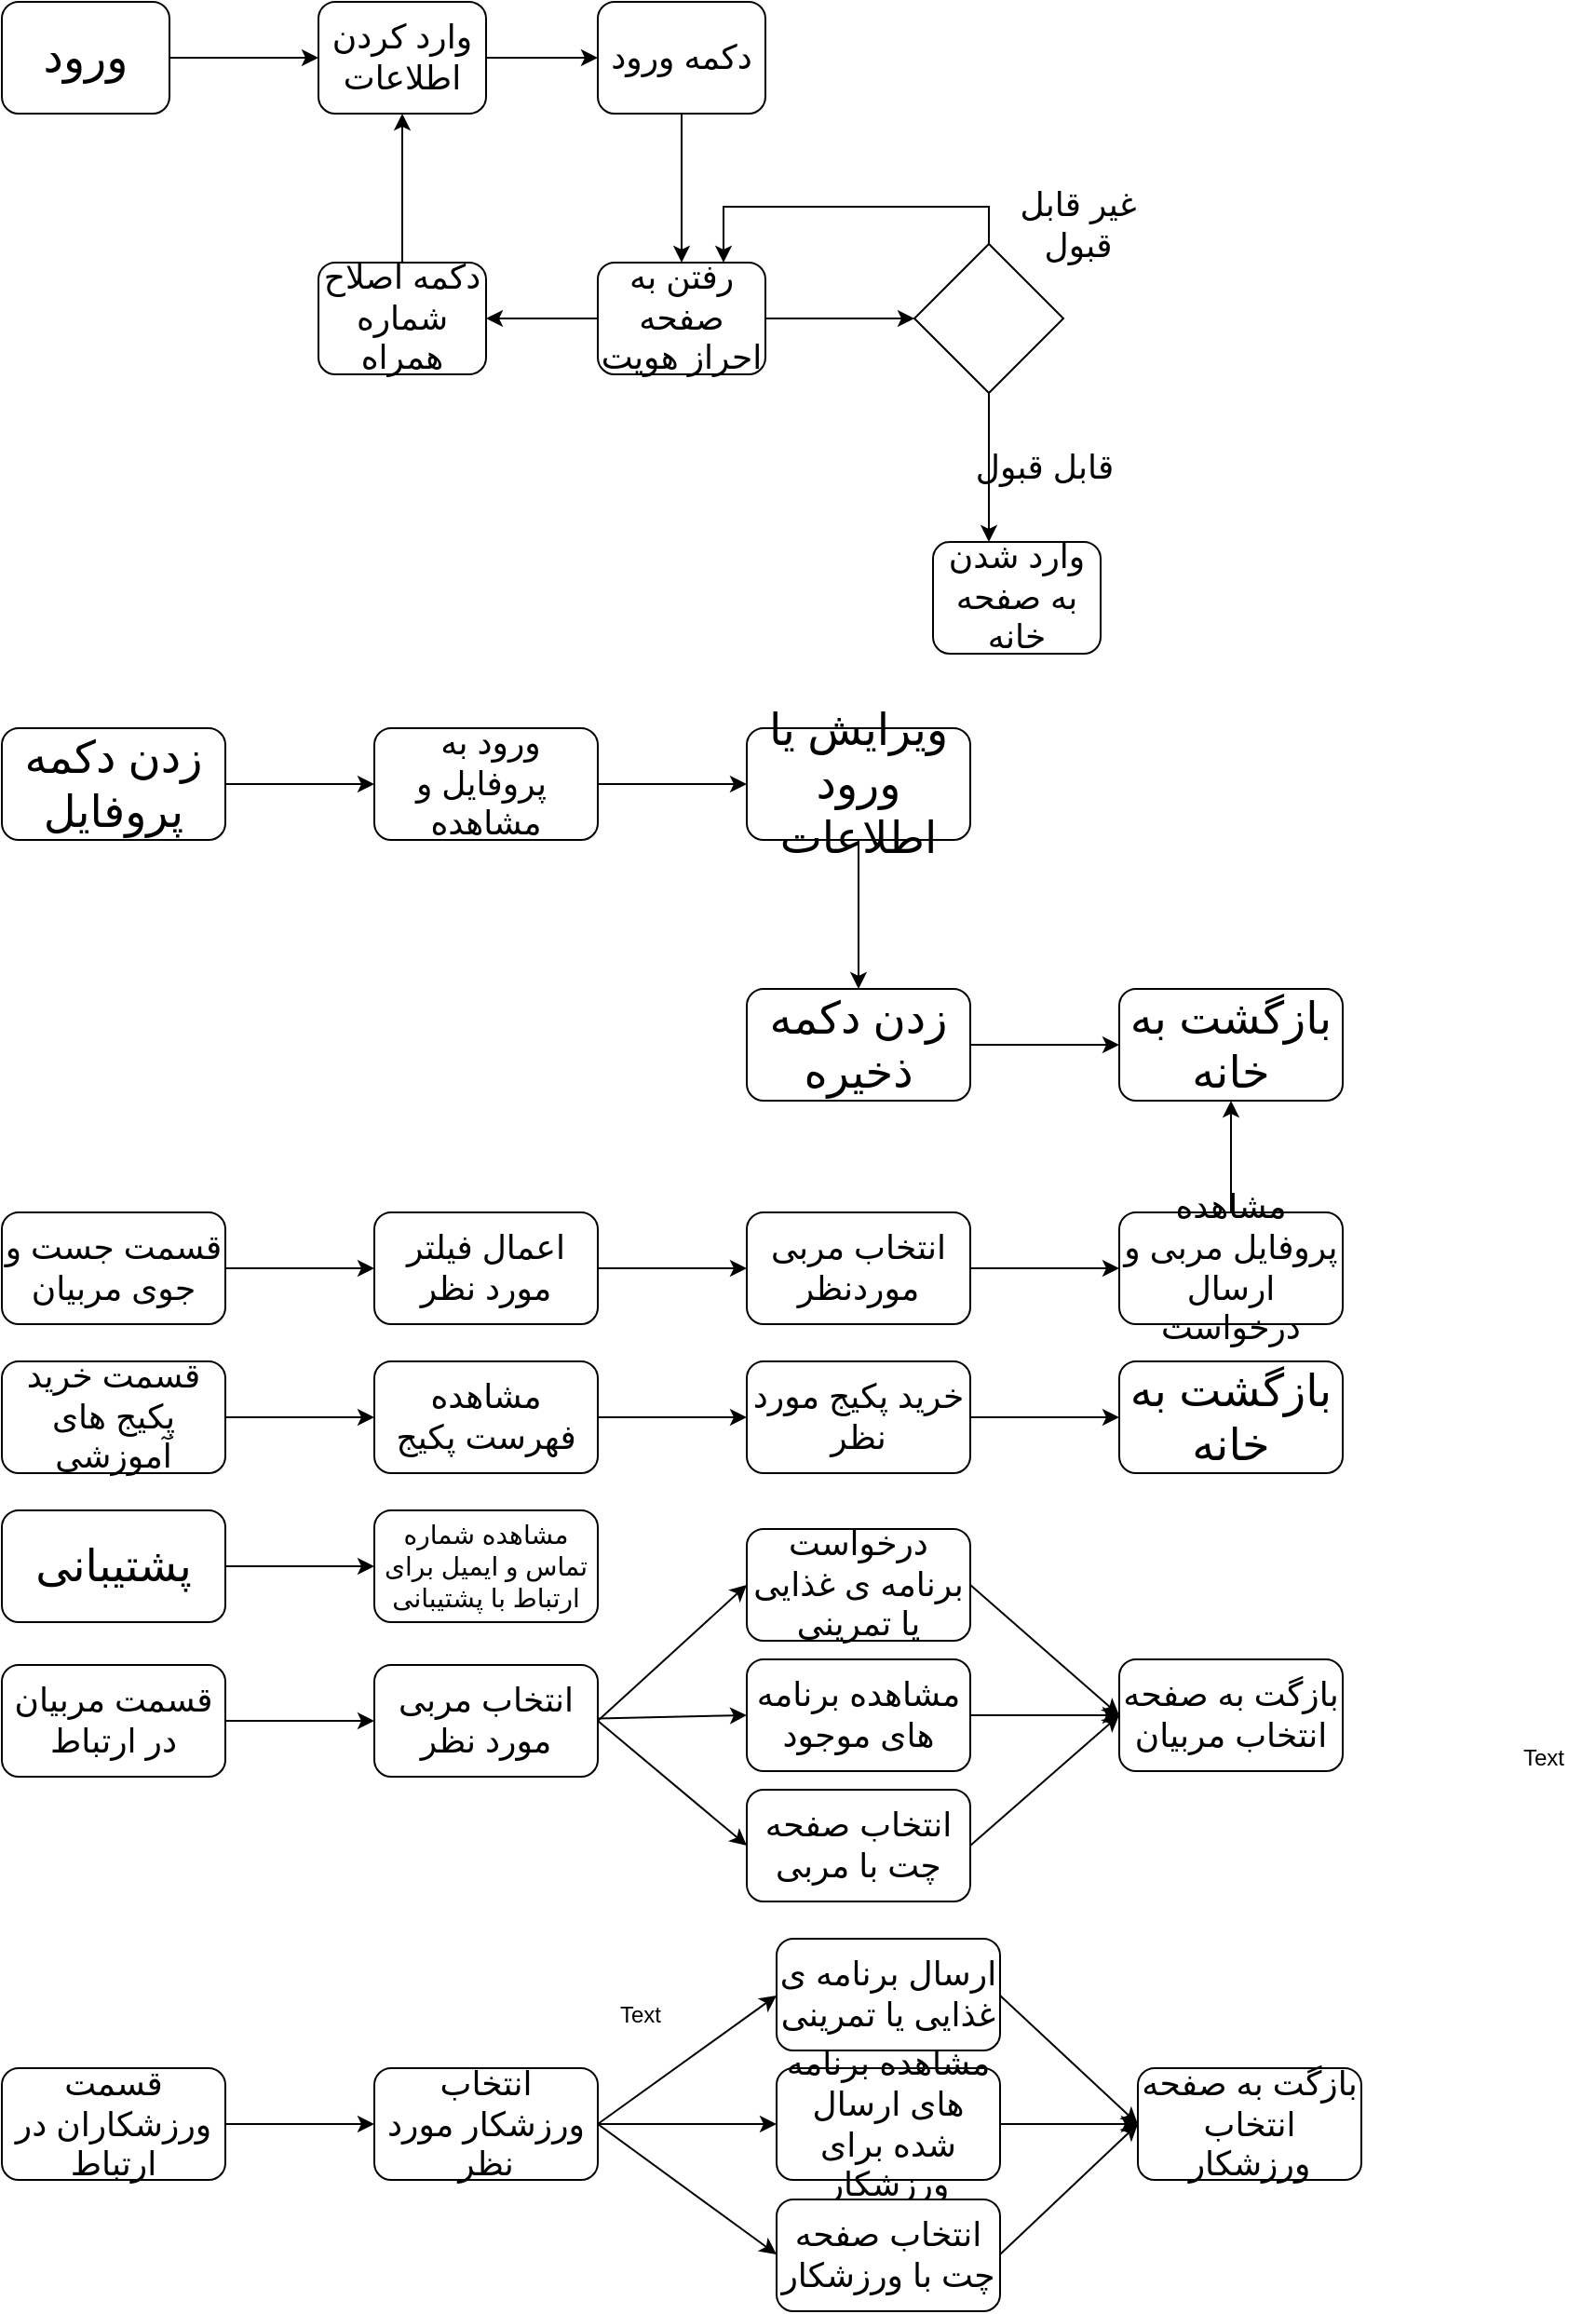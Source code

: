 <mxfile version="12.2.3" type="github" pages="1">
  <diagram id="oXbTCjE5Uj4MqSEyHOLv" name="Page-1">
    <mxGraphModel dx="1024" dy="534" grid="1" gridSize="10" guides="1" tooltips="1" connect="1" arrows="1" fold="1" page="1" pageScale="1" pageWidth="850" pageHeight="1100" math="0" shadow="0">
      <root>
        <mxCell id="0"/>
        <mxCell id="1" parent="0"/>
        <mxCell id="oDJyiGvKNksJAdqZ-109-3" value="" style="edgeStyle=orthogonalEdgeStyle;rounded=0;orthogonalLoop=1;jettySize=auto;html=1;" parent="1" source="oDJyiGvKNksJAdqZ-109-1" target="oDJyiGvKNksJAdqZ-109-2" edge="1">
          <mxGeometry relative="1" as="geometry"/>
        </mxCell>
        <mxCell id="oDJyiGvKNksJAdqZ-109-1" value="&lt;font style=&quot;font-size: 24px&quot;&gt;ورود&lt;/font&gt;" style="rounded=1;whiteSpace=wrap;html=1;" parent="1" vertex="1">
          <mxGeometry x="60" y="60" width="90" height="60" as="geometry"/>
        </mxCell>
        <mxCell id="oDJyiGvKNksJAdqZ-109-5" value="" style="edgeStyle=orthogonalEdgeStyle;rounded=0;orthogonalLoop=1;jettySize=auto;html=1;" parent="1" source="oDJyiGvKNksJAdqZ-109-2" target="oDJyiGvKNksJAdqZ-109-4" edge="1">
          <mxGeometry relative="1" as="geometry"/>
        </mxCell>
        <mxCell id="oDJyiGvKNksJAdqZ-109-2" value="&lt;font style=&quot;font-size: 18px&quot;&gt;وارد کردن اطلاعات&lt;/font&gt;" style="rounded=1;whiteSpace=wrap;html=1;" parent="1" vertex="1">
          <mxGeometry x="230" y="60" width="90" height="60" as="geometry"/>
        </mxCell>
        <mxCell id="oDJyiGvKNksJAdqZ-109-10" value="" style="edgeStyle=orthogonalEdgeStyle;rounded=0;orthogonalLoop=1;jettySize=auto;html=1;" parent="1" source="oDJyiGvKNksJAdqZ-109-4" target="oDJyiGvKNksJAdqZ-109-9" edge="1">
          <mxGeometry relative="1" as="geometry"/>
        </mxCell>
        <mxCell id="oDJyiGvKNksJAdqZ-109-4" value="&lt;font style=&quot;font-size: 18px&quot;&gt;دکمه ورود&lt;/font&gt;" style="rounded=1;whiteSpace=wrap;html=1;" parent="1" vertex="1">
          <mxGeometry x="380" y="60" width="90" height="60" as="geometry"/>
        </mxCell>
        <mxCell id="oDJyiGvKNksJAdqZ-109-12" value="" style="edgeStyle=orthogonalEdgeStyle;rounded=0;orthogonalLoop=1;jettySize=auto;html=1;" parent="1" source="oDJyiGvKNksJAdqZ-109-9" edge="1">
          <mxGeometry relative="1" as="geometry">
            <mxPoint x="550" y="230" as="targetPoint"/>
          </mxGeometry>
        </mxCell>
        <mxCell id="oDJyiGvKNksJAdqZ-109-24" value="" style="edgeStyle=orthogonalEdgeStyle;rounded=0;orthogonalLoop=1;jettySize=auto;html=1;" parent="1" source="oDJyiGvKNksJAdqZ-109-9" target="oDJyiGvKNksJAdqZ-109-23" edge="1">
          <mxGeometry relative="1" as="geometry"/>
        </mxCell>
        <mxCell id="oDJyiGvKNksJAdqZ-109-9" value="&lt;font style=&quot;font-size: 18px&quot;&gt;رفتن به صفحه احراز هویت&lt;/font&gt;" style="rounded=1;whiteSpace=wrap;html=1;" parent="1" vertex="1">
          <mxGeometry x="380" y="200" width="90" height="60" as="geometry"/>
        </mxCell>
        <mxCell id="oDJyiGvKNksJAdqZ-109-25" value="" style="edgeStyle=orthogonalEdgeStyle;rounded=0;orthogonalLoop=1;jettySize=auto;html=1;" parent="1" source="oDJyiGvKNksJAdqZ-109-23" target="oDJyiGvKNksJAdqZ-109-2" edge="1">
          <mxGeometry relative="1" as="geometry"/>
        </mxCell>
        <mxCell id="oDJyiGvKNksJAdqZ-109-23" value="&lt;span style=&quot;font-size: 18px&quot;&gt;دکمه اصلاح شماره همراه&lt;/span&gt;" style="rounded=1;whiteSpace=wrap;html=1;" parent="1" vertex="1">
          <mxGeometry x="230" y="200" width="90" height="60" as="geometry"/>
        </mxCell>
        <mxCell id="oDJyiGvKNksJAdqZ-109-16" value="" style="edgeStyle=orthogonalEdgeStyle;rounded=0;orthogonalLoop=1;jettySize=auto;html=1;" parent="1" source="oDJyiGvKNksJAdqZ-109-13" edge="1">
          <mxGeometry relative="1" as="geometry">
            <mxPoint x="590" y="350" as="targetPoint"/>
          </mxGeometry>
        </mxCell>
        <mxCell id="oDJyiGvKNksJAdqZ-109-21" style="edgeStyle=orthogonalEdgeStyle;rounded=0;orthogonalLoop=1;jettySize=auto;html=1;exitX=0.5;exitY=0;exitDx=0;exitDy=0;entryX=0.75;entryY=0;entryDx=0;entryDy=0;" parent="1" source="oDJyiGvKNksJAdqZ-109-13" target="oDJyiGvKNksJAdqZ-109-9" edge="1">
          <mxGeometry relative="1" as="geometry"/>
        </mxCell>
        <mxCell id="oDJyiGvKNksJAdqZ-109-13" value="" style="rhombus;whiteSpace=wrap;html=1;" parent="1" vertex="1">
          <mxGeometry x="550" y="190" width="80" height="80" as="geometry"/>
        </mxCell>
        <mxCell id="oDJyiGvKNksJAdqZ-109-17" value="&lt;font style=&quot;font-size: 18px&quot;&gt;وارد شدن به صفحه خانه&lt;/font&gt;" style="rounded=1;whiteSpace=wrap;html=1;" parent="1" vertex="1">
          <mxGeometry x="560" y="350" width="90" height="60" as="geometry"/>
        </mxCell>
        <mxCell id="oDJyiGvKNksJAdqZ-109-19" value="&lt;font style=&quot;font-size: 18px&quot;&gt;قابل قبول&lt;/font&gt;" style="text;html=1;strokeColor=none;fillColor=none;align=center;verticalAlign=middle;whiteSpace=wrap;rounded=0;" parent="1" vertex="1">
          <mxGeometry x="580" y="290" width="80" height="40" as="geometry"/>
        </mxCell>
        <mxCell id="oDJyiGvKNksJAdqZ-109-26" value="&lt;font style=&quot;font-size: 18px&quot;&gt;غیر قابل قبول&lt;/font&gt;" style="text;html=1;strokeColor=none;fillColor=none;align=center;verticalAlign=middle;whiteSpace=wrap;rounded=0;" parent="1" vertex="1">
          <mxGeometry x="596" y="170" width="84" height="20" as="geometry"/>
        </mxCell>
        <mxCell id="oDJyiGvKNksJAdqZ-109-29" value="" style="edgeStyle=orthogonalEdgeStyle;rounded=0;orthogonalLoop=1;jettySize=auto;html=1;" parent="1" source="oDJyiGvKNksJAdqZ-109-27" target="oDJyiGvKNksJAdqZ-109-28" edge="1">
          <mxGeometry relative="1" as="geometry"/>
        </mxCell>
        <mxCell id="oDJyiGvKNksJAdqZ-109-27" value="&lt;font style=&quot;font-size: 24px&quot;&gt;زدن دکمه پروفایل&lt;/font&gt;" style="rounded=1;whiteSpace=wrap;html=1;" parent="1" vertex="1">
          <mxGeometry x="60" y="450" width="120" height="60" as="geometry"/>
        </mxCell>
        <mxCell id="oDJyiGvKNksJAdqZ-109-31" value="" style="edgeStyle=orthogonalEdgeStyle;rounded=0;orthogonalLoop=1;jettySize=auto;html=1;" parent="1" source="oDJyiGvKNksJAdqZ-109-28" target="oDJyiGvKNksJAdqZ-109-30" edge="1">
          <mxGeometry relative="1" as="geometry"/>
        </mxCell>
        <mxCell id="oDJyiGvKNksJAdqZ-109-28" value="&lt;font style=&quot;font-size: 18px&quot;&gt;ورود به&amp;nbsp; &amp;nbsp;پروفایل و مشاهده&lt;/font&gt;" style="rounded=1;whiteSpace=wrap;html=1;" parent="1" vertex="1">
          <mxGeometry x="260" y="450" width="120" height="60" as="geometry"/>
        </mxCell>
        <mxCell id="oDJyiGvKNksJAdqZ-109-33" value="" style="edgeStyle=orthogonalEdgeStyle;rounded=0;orthogonalLoop=1;jettySize=auto;html=1;" parent="1" source="oDJyiGvKNksJAdqZ-109-30" target="oDJyiGvKNksJAdqZ-109-32" edge="1">
          <mxGeometry relative="1" as="geometry"/>
        </mxCell>
        <mxCell id="oDJyiGvKNksJAdqZ-109-30" value="&lt;span style=&quot;font-size: 24px&quot;&gt;ویرایش یا ورود اطلاعات&lt;/span&gt;" style="rounded=1;whiteSpace=wrap;html=1;" parent="1" vertex="1">
          <mxGeometry x="460" y="450" width="120" height="60" as="geometry"/>
        </mxCell>
        <mxCell id="oDJyiGvKNksJAdqZ-109-37" value="" style="edgeStyle=orthogonalEdgeStyle;rounded=0;orthogonalLoop=1;jettySize=auto;html=1;" parent="1" source="oDJyiGvKNksJAdqZ-109-32" target="oDJyiGvKNksJAdqZ-109-34" edge="1">
          <mxGeometry relative="1" as="geometry"/>
        </mxCell>
        <mxCell id="oDJyiGvKNksJAdqZ-109-32" value="&lt;span style=&quot;font-size: 24px&quot;&gt;زدن دکمه ذخیره&lt;/span&gt;" style="rounded=1;whiteSpace=wrap;html=1;" parent="1" vertex="1">
          <mxGeometry x="460" y="590" width="120" height="60" as="geometry"/>
        </mxCell>
        <mxCell id="oDJyiGvKNksJAdqZ-109-34" value="&lt;span style=&quot;font-size: 24px&quot;&gt;بازگشت به خانه&lt;/span&gt;" style="rounded=1;whiteSpace=wrap;html=1;" parent="1" vertex="1">
          <mxGeometry x="660" y="590" width="120" height="60" as="geometry"/>
        </mxCell>
        <mxCell id="oDJyiGvKNksJAdqZ-109-40" value="&lt;font style=&quot;font-size: 18px&quot;&gt;قسمت جست و جوی مربیان&lt;/font&gt;" style="rounded=1;whiteSpace=wrap;html=1;" parent="1" vertex="1">
          <mxGeometry x="60" y="710" width="120" height="60" as="geometry"/>
        </mxCell>
        <mxCell id="LmS2wzPe93842zk3-h6x-1" value="&lt;font style=&quot;font-size: 18px&quot;&gt;اعمال فیلتر مورد نظر&lt;/font&gt;" style="rounded=1;whiteSpace=wrap;html=1;" parent="1" vertex="1">
          <mxGeometry x="260" y="710" width="120" height="60" as="geometry"/>
        </mxCell>
        <mxCell id="LmS2wzPe93842zk3-h6x-4" value="" style="endArrow=classic;html=1;exitX=1;exitY=0.5;exitDx=0;exitDy=0;entryX=0;entryY=0.5;entryDx=0;entryDy=0;" parent="1" source="oDJyiGvKNksJAdqZ-109-40" target="LmS2wzPe93842zk3-h6x-1" edge="1">
          <mxGeometry width="50" height="50" relative="1" as="geometry">
            <mxPoint x="60" y="840" as="sourcePoint"/>
            <mxPoint x="110" y="790" as="targetPoint"/>
          </mxGeometry>
        </mxCell>
        <mxCell id="LmS2wzPe93842zk3-h6x-5" value="&lt;font style=&quot;font-size: 18px&quot;&gt;انتخاب مربی موردنظر&lt;/font&gt;" style="rounded=1;whiteSpace=wrap;html=1;" parent="1" vertex="1">
          <mxGeometry x="460" y="710" width="120" height="60" as="geometry"/>
        </mxCell>
        <mxCell id="LmS2wzPe93842zk3-h6x-6" value="" style="endArrow=classic;html=1;exitX=1;exitY=0.5;exitDx=0;exitDy=0;entryX=0;entryY=0.5;entryDx=0;entryDy=0;" parent="1" source="LmS2wzPe93842zk3-h6x-1" target="LmS2wzPe93842zk3-h6x-5" edge="1">
          <mxGeometry width="50" height="50" relative="1" as="geometry">
            <mxPoint x="60" y="840" as="sourcePoint"/>
            <mxPoint x="110" y="790" as="targetPoint"/>
          </mxGeometry>
        </mxCell>
        <mxCell id="LmS2wzPe93842zk3-h6x-7" value="&lt;font style=&quot;font-size: 18px&quot;&gt;مشاهده پروفایل مربی و ارسال درخواست&lt;/font&gt;" style="rounded=1;whiteSpace=wrap;html=1;" parent="1" vertex="1">
          <mxGeometry x="660" y="710" width="120" height="60" as="geometry"/>
        </mxCell>
        <mxCell id="LmS2wzPe93842zk3-h6x-8" value="" style="endArrow=classic;html=1;exitX=1;exitY=0.5;exitDx=0;exitDy=0;entryX=0;entryY=0.5;entryDx=0;entryDy=0;" parent="1" source="LmS2wzPe93842zk3-h6x-5" target="LmS2wzPe93842zk3-h6x-7" edge="1">
          <mxGeometry width="50" height="50" relative="1" as="geometry">
            <mxPoint x="60" y="840" as="sourcePoint"/>
            <mxPoint x="110" y="790" as="targetPoint"/>
          </mxGeometry>
        </mxCell>
        <mxCell id="LmS2wzPe93842zk3-h6x-9" value="&lt;font style=&quot;font-size: 18px&quot;&gt;قسمت خرید پکیج های آموزشی&lt;/font&gt;" style="rounded=1;whiteSpace=wrap;html=1;" parent="1" vertex="1">
          <mxGeometry x="60" y="790" width="120" height="60" as="geometry"/>
        </mxCell>
        <mxCell id="LmS2wzPe93842zk3-h6x-10" value="&lt;font style=&quot;font-size: 18px&quot;&gt;مشاهده فهرست پکیج&lt;/font&gt;" style="rounded=1;whiteSpace=wrap;html=1;" parent="1" vertex="1">
          <mxGeometry x="260" y="790" width="120" height="60" as="geometry"/>
        </mxCell>
        <mxCell id="LmS2wzPe93842zk3-h6x-11" value="&lt;font style=&quot;font-size: 18px&quot;&gt;خرید پکیج مورد نظر&lt;/font&gt;" style="rounded=1;whiteSpace=wrap;html=1;" parent="1" vertex="1">
          <mxGeometry x="460" y="790" width="120" height="60" as="geometry"/>
        </mxCell>
        <mxCell id="LmS2wzPe93842zk3-h6x-12" value="" style="endArrow=classic;html=1;exitX=1;exitY=0.5;exitDx=0;exitDy=0;entryX=0;entryY=0.5;entryDx=0;entryDy=0;" parent="1" source="LmS2wzPe93842zk3-h6x-10" target="LmS2wzPe93842zk3-h6x-11" edge="1">
          <mxGeometry width="50" height="50" relative="1" as="geometry">
            <mxPoint x="390" y="850" as="sourcePoint"/>
            <mxPoint x="440" y="800" as="targetPoint"/>
          </mxGeometry>
        </mxCell>
        <mxCell id="LmS2wzPe93842zk3-h6x-13" value="" style="endArrow=classic;html=1;exitX=1;exitY=0.5;exitDx=0;exitDy=0;entryX=0;entryY=0.5;entryDx=0;entryDy=0;" parent="1" source="LmS2wzPe93842zk3-h6x-9" target="LmS2wzPe93842zk3-h6x-10" edge="1">
          <mxGeometry width="50" height="50" relative="1" as="geometry">
            <mxPoint x="190" y="850" as="sourcePoint"/>
            <mxPoint x="240" y="800" as="targetPoint"/>
          </mxGeometry>
        </mxCell>
        <mxCell id="LmS2wzPe93842zk3-h6x-14" value="Text" style="text;html=1;resizable=0;points=[];autosize=1;align=left;verticalAlign=top;spacingTop=-4;" parent="1" vertex="1">
          <mxGeometry x="390" y="1130.5" width="40" height="20" as="geometry"/>
        </mxCell>
        <mxCell id="LmS2wzPe93842zk3-h6x-15" value="Text" style="text;html=1;resizable=0;points=[];autosize=1;align=left;verticalAlign=top;spacingTop=-4;" parent="1" vertex="1">
          <mxGeometry x="875" y="993" width="40" height="20" as="geometry"/>
        </mxCell>
        <mxCell id="LmS2wzPe93842zk3-h6x-17" value="" style="endArrow=classic;html=1;exitX=0.5;exitY=0;exitDx=0;exitDy=0;entryX=0.5;entryY=1;entryDx=0;entryDy=0;" parent="1" source="LmS2wzPe93842zk3-h6x-7" target="oDJyiGvKNksJAdqZ-109-34" edge="1">
          <mxGeometry width="50" height="50" relative="1" as="geometry">
            <mxPoint x="700" y="710" as="sourcePoint"/>
            <mxPoint x="750" y="660" as="targetPoint"/>
          </mxGeometry>
        </mxCell>
        <mxCell id="LmS2wzPe93842zk3-h6x-18" value="&lt;span style=&quot;font-size: 24px ; text-align: left&quot;&gt;بازگشت به خانه&lt;/span&gt;" style="rounded=1;whiteSpace=wrap;html=1;" parent="1" vertex="1">
          <mxGeometry x="660" y="790" width="120" height="60" as="geometry"/>
        </mxCell>
        <mxCell id="LmS2wzPe93842zk3-h6x-20" value="" style="endArrow=classic;html=1;exitX=1;exitY=0.5;exitDx=0;exitDy=0;entryX=0;entryY=0.5;entryDx=0;entryDy=0;" parent="1" source="LmS2wzPe93842zk3-h6x-11" target="LmS2wzPe93842zk3-h6x-18" edge="1">
          <mxGeometry width="50" height="50" relative="1" as="geometry">
            <mxPoint x="600" y="850" as="sourcePoint"/>
            <mxPoint x="650" y="800" as="targetPoint"/>
          </mxGeometry>
        </mxCell>
        <mxCell id="53qtXwluRo6baSssdEay-1" value="&lt;font style=&quot;font-size: 24px&quot;&gt;پشتیبانی&lt;/font&gt;" style="rounded=1;whiteSpace=wrap;html=1;" vertex="1" parent="1">
          <mxGeometry x="60" y="870" width="120" height="60" as="geometry"/>
        </mxCell>
        <mxCell id="53qtXwluRo6baSssdEay-2" value="&lt;font style=&quot;font-size: 14px&quot;&gt;مشاهده شماره تماس و ایمیل برای ارتباط با پشتیبانی&lt;/font&gt;" style="rounded=1;whiteSpace=wrap;html=1;" vertex="1" parent="1">
          <mxGeometry x="260" y="870" width="120" height="60" as="geometry"/>
        </mxCell>
        <mxCell id="53qtXwluRo6baSssdEay-3" value="" style="endArrow=classic;html=1;exitX=1;exitY=0.5;exitDx=0;exitDy=0;entryX=0;entryY=0.5;entryDx=0;entryDy=0;" edge="1" parent="1" source="53qtXwluRo6baSssdEay-1" target="53qtXwluRo6baSssdEay-2">
          <mxGeometry width="50" height="50" relative="1" as="geometry">
            <mxPoint x="190" y="930" as="sourcePoint"/>
            <mxPoint x="240" y="880" as="targetPoint"/>
          </mxGeometry>
        </mxCell>
        <mxCell id="53qtXwluRo6baSssdEay-4" value="&lt;font style=&quot;font-size: 18px&quot;&gt;قسمت مربیان در ارتباط&lt;/font&gt;" style="rounded=1;whiteSpace=wrap;html=1;" vertex="1" parent="1">
          <mxGeometry x="60" y="953" width="120" height="60" as="geometry"/>
        </mxCell>
        <mxCell id="53qtXwluRo6baSssdEay-5" value="&lt;font style=&quot;font-size: 18px&quot;&gt;انتخاب مربی مورد نظر&lt;/font&gt;" style="rounded=1;whiteSpace=wrap;html=1;" vertex="1" parent="1">
          <mxGeometry x="260" y="953" width="120" height="60" as="geometry"/>
        </mxCell>
        <mxCell id="53qtXwluRo6baSssdEay-6" value="&lt;font style=&quot;font-size: 18px&quot;&gt;درخواست برنامه ی غذایی یا تمرینی&lt;/font&gt;" style="rounded=1;whiteSpace=wrap;html=1;" vertex="1" parent="1">
          <mxGeometry x="460" y="880" width="120" height="60" as="geometry"/>
        </mxCell>
        <mxCell id="53qtXwluRo6baSssdEay-7" value="&lt;font style=&quot;font-size: 18px&quot;&gt;مشاهده برنامه های موجود&lt;/font&gt;" style="rounded=1;whiteSpace=wrap;html=1;" vertex="1" parent="1">
          <mxGeometry x="460" y="950" width="120" height="60" as="geometry"/>
        </mxCell>
        <mxCell id="53qtXwluRo6baSssdEay-8" value="&lt;font style=&quot;font-size: 18px&quot;&gt;انتخاب صفحه چت با مربی&lt;/font&gt;" style="rounded=1;whiteSpace=wrap;html=1;" vertex="1" parent="1">
          <mxGeometry x="460" y="1020" width="120" height="60" as="geometry"/>
        </mxCell>
        <mxCell id="53qtXwluRo6baSssdEay-9" value="" style="endArrow=classic;html=1;exitX=1;exitY=0.5;exitDx=0;exitDy=0;entryX=0;entryY=0.5;entryDx=0;entryDy=0;" edge="1" parent="1" source="53qtXwluRo6baSssdEay-5" target="53qtXwluRo6baSssdEay-6">
          <mxGeometry width="50" height="50" relative="1" as="geometry">
            <mxPoint x="400" y="1000" as="sourcePoint"/>
            <mxPoint x="450" y="950" as="targetPoint"/>
          </mxGeometry>
        </mxCell>
        <mxCell id="53qtXwluRo6baSssdEay-10" value="" style="endArrow=classic;html=1;entryX=0;entryY=0.5;entryDx=0;entryDy=0;" edge="1" parent="1" source="53qtXwluRo6baSssdEay-5" target="53qtXwluRo6baSssdEay-7">
          <mxGeometry width="50" height="50" relative="1" as="geometry">
            <mxPoint x="380" y="1033" as="sourcePoint"/>
            <mxPoint x="450.711" y="983" as="targetPoint"/>
          </mxGeometry>
        </mxCell>
        <mxCell id="53qtXwluRo6baSssdEay-11" value="" style="endArrow=classic;html=1;exitX=1;exitY=0.5;exitDx=0;exitDy=0;entryX=0;entryY=0.5;entryDx=0;entryDy=0;" edge="1" parent="1" source="53qtXwluRo6baSssdEay-5" target="53qtXwluRo6baSssdEay-8">
          <mxGeometry width="50" height="50" relative="1" as="geometry">
            <mxPoint x="390" y="1050" as="sourcePoint"/>
            <mxPoint x="440" y="1000" as="targetPoint"/>
          </mxGeometry>
        </mxCell>
        <mxCell id="53qtXwluRo6baSssdEay-12" value="&lt;font style=&quot;font-size: 18px&quot;&gt;بازگت به صفحه انتخاب مربیان&lt;/font&gt;" style="rounded=1;whiteSpace=wrap;html=1;" vertex="1" parent="1">
          <mxGeometry x="660" y="950" width="120" height="60" as="geometry"/>
        </mxCell>
        <mxCell id="53qtXwluRo6baSssdEay-13" value="" style="endArrow=classic;html=1;entryX=0;entryY=0.5;entryDx=0;entryDy=0;" edge="1" parent="1" target="53qtXwluRo6baSssdEay-12">
          <mxGeometry width="50" height="50" relative="1" as="geometry">
            <mxPoint x="580" y="980" as="sourcePoint"/>
            <mxPoint x="630" y="930" as="targetPoint"/>
          </mxGeometry>
        </mxCell>
        <mxCell id="53qtXwluRo6baSssdEay-14" value="" style="endArrow=classic;html=1;exitX=1;exitY=0.5;exitDx=0;exitDy=0;entryX=0;entryY=0.5;entryDx=0;entryDy=0;" edge="1" parent="1" source="53qtXwluRo6baSssdEay-8" target="53qtXwluRo6baSssdEay-12">
          <mxGeometry width="50" height="50" relative="1" as="geometry">
            <mxPoint x="580" y="1070" as="sourcePoint"/>
            <mxPoint x="630" y="1020" as="targetPoint"/>
          </mxGeometry>
        </mxCell>
        <mxCell id="53qtXwluRo6baSssdEay-15" value="" style="endArrow=classic;html=1;exitX=1;exitY=0.5;exitDx=0;exitDy=0;entryX=0;entryY=0.5;entryDx=0;entryDy=0;" edge="1" parent="1" source="53qtXwluRo6baSssdEay-6" target="53qtXwluRo6baSssdEay-12">
          <mxGeometry width="50" height="50" relative="1" as="geometry">
            <mxPoint x="610" y="930" as="sourcePoint"/>
            <mxPoint x="660" y="880" as="targetPoint"/>
          </mxGeometry>
        </mxCell>
        <mxCell id="53qtXwluRo6baSssdEay-16" value="" style="endArrow=classic;html=1;entryX=0;entryY=0.5;entryDx=0;entryDy=0;exitX=1;exitY=0.5;exitDx=0;exitDy=0;" edge="1" parent="1" source="53qtXwluRo6baSssdEay-4" target="53qtXwluRo6baSssdEay-5">
          <mxGeometry width="50" height="50" relative="1" as="geometry">
            <mxPoint x="200" y="1000" as="sourcePoint"/>
            <mxPoint x="230" y="930" as="targetPoint"/>
          </mxGeometry>
        </mxCell>
        <mxCell id="53qtXwluRo6baSssdEay-21" value="&lt;font style=&quot;font-size: 18px&quot;&gt;قسمت ورزشکاران در ارتباط&lt;/font&gt;" style="rounded=1;whiteSpace=wrap;html=1;" vertex="1" parent="1">
          <mxGeometry x="60" y="1169.5" width="120" height="60" as="geometry"/>
        </mxCell>
        <mxCell id="53qtXwluRo6baSssdEay-22" value="&lt;font style=&quot;font-size: 18px&quot;&gt;انتخاب ورزشکار مورد نظر&lt;/font&gt;" style="rounded=1;whiteSpace=wrap;html=1;" vertex="1" parent="1">
          <mxGeometry x="260" y="1169.5" width="120" height="60" as="geometry"/>
        </mxCell>
        <mxCell id="53qtXwluRo6baSssdEay-23" value="&lt;font style=&quot;font-size: 18px&quot;&gt;ارسال برنامه ی غذایی یا تمرینی&lt;/font&gt;" style="rounded=1;whiteSpace=wrap;html=1;" vertex="1" parent="1">
          <mxGeometry x="476" y="1100" width="120" height="60" as="geometry"/>
        </mxCell>
        <mxCell id="53qtXwluRo6baSssdEay-24" value="&lt;font style=&quot;font-size: 18px&quot;&gt;مشاهده برنامه های ارسال شده برای ورزشکار&lt;/font&gt;" style="rounded=1;whiteSpace=wrap;html=1;" vertex="1" parent="1">
          <mxGeometry x="476" y="1169.5" width="120" height="60" as="geometry"/>
        </mxCell>
        <mxCell id="53qtXwluRo6baSssdEay-25" value="&lt;font style=&quot;font-size: 18px&quot;&gt;انتخاب صفحه چت با ورزشکار&lt;/font&gt;" style="rounded=1;whiteSpace=wrap;html=1;" vertex="1" parent="1">
          <mxGeometry x="476" y="1240" width="120" height="60" as="geometry"/>
        </mxCell>
        <mxCell id="53qtXwluRo6baSssdEay-26" value="" style="endArrow=classic;html=1;exitX=1;exitY=0.5;exitDx=0;exitDy=0;entryX=0;entryY=0.5;entryDx=0;entryDy=0;" edge="1" parent="1" source="53qtXwluRo6baSssdEay-22">
          <mxGeometry width="50" height="50" relative="1" as="geometry">
            <mxPoint x="410" y="1039.5" as="sourcePoint"/>
            <mxPoint x="476" y="1130.5" as="targetPoint"/>
          </mxGeometry>
        </mxCell>
        <mxCell id="53qtXwluRo6baSssdEay-27" value="" style="endArrow=classic;html=1;entryX=0;entryY=0.5;entryDx=0;entryDy=0;" edge="1" parent="1" source="53qtXwluRo6baSssdEay-22" target="53qtXwluRo6baSssdEay-24">
          <mxGeometry width="50" height="50" relative="1" as="geometry">
            <mxPoint x="390" y="1072.5" as="sourcePoint"/>
            <mxPoint x="460.711" y="1022.5" as="targetPoint"/>
          </mxGeometry>
        </mxCell>
        <mxCell id="53qtXwluRo6baSssdEay-28" value="" style="endArrow=classic;html=1;exitX=1;exitY=0.5;exitDx=0;exitDy=0;entryX=0;entryY=0.5;entryDx=0;entryDy=0;" edge="1" parent="1" source="53qtXwluRo6baSssdEay-22">
          <mxGeometry width="50" height="50" relative="1" as="geometry">
            <mxPoint x="400" y="1089.5" as="sourcePoint"/>
            <mxPoint x="476" y="1269.5" as="targetPoint"/>
          </mxGeometry>
        </mxCell>
        <mxCell id="53qtXwluRo6baSssdEay-29" value="&lt;font style=&quot;font-size: 18px&quot;&gt;بازگت به صفحه انتخاب ورزشکار&lt;/font&gt;" style="rounded=1;whiteSpace=wrap;html=1;" vertex="1" parent="1">
          <mxGeometry x="670" y="1169.5" width="120" height="60" as="geometry"/>
        </mxCell>
        <mxCell id="53qtXwluRo6baSssdEay-30" value="" style="endArrow=classic;html=1;entryX=0;entryY=0.5;entryDx=0;entryDy=0;exitX=1;exitY=0.5;exitDx=0;exitDy=0;" edge="1" parent="1" source="53qtXwluRo6baSssdEay-24">
          <mxGeometry width="50" height="50" relative="1" as="geometry">
            <mxPoint x="590" y="1019.5" as="sourcePoint"/>
            <mxPoint x="670" y="1199.5" as="targetPoint"/>
          </mxGeometry>
        </mxCell>
        <mxCell id="53qtXwluRo6baSssdEay-31" value="" style="endArrow=classic;html=1;exitX=1;exitY=0.5;exitDx=0;exitDy=0;entryX=0;entryY=0.5;entryDx=0;entryDy=0;" edge="1" parent="1">
          <mxGeometry width="50" height="50" relative="1" as="geometry">
            <mxPoint x="596" y="1269.5" as="sourcePoint"/>
            <mxPoint x="670" y="1199.5" as="targetPoint"/>
          </mxGeometry>
        </mxCell>
        <mxCell id="53qtXwluRo6baSssdEay-32" value="" style="endArrow=classic;html=1;exitX=1;exitY=0.5;exitDx=0;exitDy=0;entryX=0;entryY=0.5;entryDx=0;entryDy=0;" edge="1" parent="1">
          <mxGeometry width="50" height="50" relative="1" as="geometry">
            <mxPoint x="596" y="1130.5" as="sourcePoint"/>
            <mxPoint x="670" y="1199.5" as="targetPoint"/>
          </mxGeometry>
        </mxCell>
        <mxCell id="53qtXwluRo6baSssdEay-33" value="" style="endArrow=classic;html=1;entryX=0;entryY=0.5;entryDx=0;entryDy=0;exitX=1;exitY=0.5;exitDx=0;exitDy=0;" edge="1" parent="1" source="53qtXwluRo6baSssdEay-21" target="53qtXwluRo6baSssdEay-22">
          <mxGeometry width="50" height="50" relative="1" as="geometry">
            <mxPoint x="210" y="1039.5" as="sourcePoint"/>
            <mxPoint x="240" y="969.5" as="targetPoint"/>
          </mxGeometry>
        </mxCell>
      </root>
    </mxGraphModel>
  </diagram>
</mxfile>
